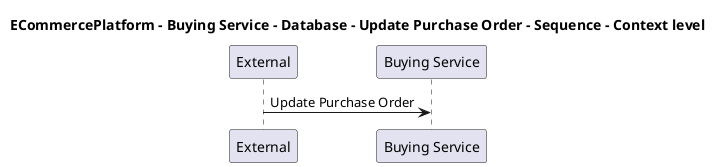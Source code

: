 @startuml

title ECommercePlatform - Buying Service - Database - Update Purchase Order - Sequence - Context level

participant "External" as C4InterFlow.SoftwareSystems.ExternalSystem
participant "Buying Service" as ECommercePlatform.SoftwareSystems.BuyingService

C4InterFlow.SoftwareSystems.ExternalSystem -> ECommercePlatform.SoftwareSystems.BuyingService : Update Purchase Order


@enduml
